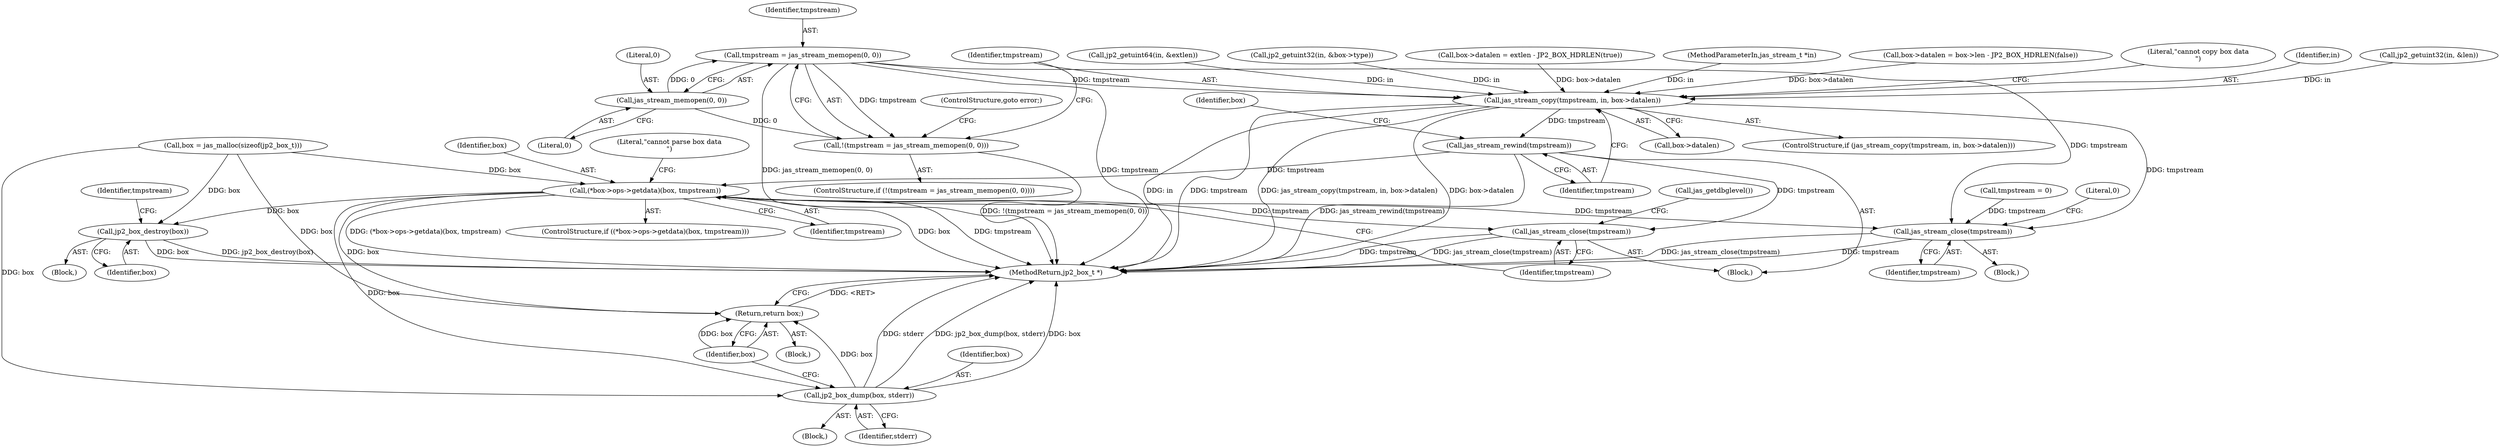digraph "0_jasper_bdfe95a6e81ffb4b2fad31a76b57943695beed20_0@API" {
"1000265" [label="(Call,tmpstream = jas_stream_memopen(0, 0))"];
"1000267" [label="(Call,jas_stream_memopen(0, 0))"];
"1000264" [label="(Call,!(tmpstream = jas_stream_memopen(0, 0)))"];
"1000273" [label="(Call,jas_stream_copy(tmpstream, in, box->datalen))"];
"1000283" [label="(Call,jas_stream_rewind(tmpstream))"];
"1000301" [label="(Call,(*box->ops->getdata)(box, tmpstream))"];
"1000308" [label="(Call,jas_stream_close(tmpstream))"];
"1000315" [label="(Call,jp2_box_dump(box, stderr))"];
"1000318" [label="(Return,return box;)"];
"1000324" [label="(Call,jp2_box_destroy(box))"];
"1000329" [label="(Call,jas_stream_close(tmpstream))"];
"1000214" [label="(Call,box->datalen = extlen - JP2_BOX_HDRLEN(true))"];
"1000306" [label="(Literal,\"cannot parse box data\n\")"];
"1000193" [label="(Call,jp2_getuint64(in, &extlen))"];
"1000142" [label="(Call,jp2_getuint32(in, &box->type))"];
"1000314" [label="(Block,)"];
"1000269" [label="(Literal,0)"];
"1000267" [label="(Call,jas_stream_memopen(0, 0))"];
"1000274" [label="(Identifier,tmpstream)"];
"1000264" [label="(Call,!(tmpstream = jas_stream_memopen(0, 0)))"];
"1000271" [label="(ControlStructure,goto error;)"];
"1000323" [label="(Block,)"];
"1000265" [label="(Call,tmpstream = jas_stream_memopen(0, 0))"];
"1000317" [label="(Identifier,stderr)"];
"1000325" [label="(Identifier,box)"];
"1000268" [label="(Literal,0)"];
"1000300" [label="(ControlStructure,if ((*box->ops->getdata)(box, tmpstream)))"];
"1000106" [label="(Block,)"];
"1000266" [label="(Identifier,tmpstream)"];
"1000105" [label="(MethodParameterIn,jas_stream_t *in)"];
"1000333" [label="(MethodReturn,jp2_box_t *)"];
"1000328" [label="(Block,)"];
"1000283" [label="(Call,jas_stream_rewind(tmpstream))"];
"1000224" [label="(Call,box->datalen = box->len - JP2_BOX_HDRLEN(false))"];
"1000263" [label="(ControlStructure,if (!(tmpstream = jas_stream_memopen(0, 0))))"];
"1000262" [label="(Block,)"];
"1000324" [label="(Call,jp2_box_destroy(box))"];
"1000273" [label="(Call,jas_stream_copy(tmpstream, in, box->datalen))"];
"1000281" [label="(Literal,\"cannot copy box data\n\")"];
"1000312" [label="(Call,jas_getdbglevel())"];
"1000276" [label="(Call,box->datalen)"];
"1000303" [label="(Identifier,tmpstream)"];
"1000301" [label="(Call,(*box->ops->getdata)(box, tmpstream))"];
"1000287" [label="(Identifier,box)"];
"1000315" [label="(Call,jp2_box_dump(box, stderr))"];
"1000308" [label="(Call,jas_stream_close(tmpstream))"];
"1000302" [label="(Identifier,box)"];
"1000284" [label="(Identifier,tmpstream)"];
"1000116" [label="(Call,tmpstream = 0)"];
"1000332" [label="(Literal,0)"];
"1000272" [label="(ControlStructure,if (jas_stream_copy(tmpstream, in, box->datalen)))"];
"1000329" [label="(Call,jas_stream_close(tmpstream))"];
"1000275" [label="(Identifier,in)"];
"1000318" [label="(Return,return box;)"];
"1000319" [label="(Identifier,box)"];
"1000327" [label="(Identifier,tmpstream)"];
"1000330" [label="(Identifier,tmpstream)"];
"1000138" [label="(Call,jp2_getuint32(in, &len))"];
"1000121" [label="(Call,box = jas_malloc(sizeof(jp2_box_t)))"];
"1000316" [label="(Identifier,box)"];
"1000309" [label="(Identifier,tmpstream)"];
"1000265" -> "1000264"  [label="AST: "];
"1000265" -> "1000267"  [label="CFG: "];
"1000266" -> "1000265"  [label="AST: "];
"1000267" -> "1000265"  [label="AST: "];
"1000264" -> "1000265"  [label="CFG: "];
"1000265" -> "1000333"  [label="DDG: jas_stream_memopen(0, 0)"];
"1000265" -> "1000333"  [label="DDG: tmpstream"];
"1000265" -> "1000264"  [label="DDG: tmpstream"];
"1000267" -> "1000265"  [label="DDG: 0"];
"1000265" -> "1000273"  [label="DDG: tmpstream"];
"1000265" -> "1000329"  [label="DDG: tmpstream"];
"1000267" -> "1000269"  [label="CFG: "];
"1000268" -> "1000267"  [label="AST: "];
"1000269" -> "1000267"  [label="AST: "];
"1000267" -> "1000264"  [label="DDG: 0"];
"1000264" -> "1000263"  [label="AST: "];
"1000271" -> "1000264"  [label="CFG: "];
"1000274" -> "1000264"  [label="CFG: "];
"1000264" -> "1000333"  [label="DDG: !(tmpstream = jas_stream_memopen(0, 0))"];
"1000273" -> "1000272"  [label="AST: "];
"1000273" -> "1000276"  [label="CFG: "];
"1000274" -> "1000273"  [label="AST: "];
"1000275" -> "1000273"  [label="AST: "];
"1000276" -> "1000273"  [label="AST: "];
"1000281" -> "1000273"  [label="CFG: "];
"1000284" -> "1000273"  [label="CFG: "];
"1000273" -> "1000333"  [label="DDG: box->datalen"];
"1000273" -> "1000333"  [label="DDG: in"];
"1000273" -> "1000333"  [label="DDG: tmpstream"];
"1000273" -> "1000333"  [label="DDG: jas_stream_copy(tmpstream, in, box->datalen)"];
"1000193" -> "1000273"  [label="DDG: in"];
"1000138" -> "1000273"  [label="DDG: in"];
"1000142" -> "1000273"  [label="DDG: in"];
"1000105" -> "1000273"  [label="DDG: in"];
"1000224" -> "1000273"  [label="DDG: box->datalen"];
"1000214" -> "1000273"  [label="DDG: box->datalen"];
"1000273" -> "1000283"  [label="DDG: tmpstream"];
"1000273" -> "1000329"  [label="DDG: tmpstream"];
"1000283" -> "1000262"  [label="AST: "];
"1000283" -> "1000284"  [label="CFG: "];
"1000284" -> "1000283"  [label="AST: "];
"1000287" -> "1000283"  [label="CFG: "];
"1000283" -> "1000333"  [label="DDG: jas_stream_rewind(tmpstream)"];
"1000283" -> "1000301"  [label="DDG: tmpstream"];
"1000283" -> "1000308"  [label="DDG: tmpstream"];
"1000301" -> "1000300"  [label="AST: "];
"1000301" -> "1000303"  [label="CFG: "];
"1000302" -> "1000301"  [label="AST: "];
"1000303" -> "1000301"  [label="AST: "];
"1000306" -> "1000301"  [label="CFG: "];
"1000309" -> "1000301"  [label="CFG: "];
"1000301" -> "1000333"  [label="DDG: tmpstream"];
"1000301" -> "1000333"  [label="DDG: (*box->ops->getdata)(box, tmpstream)"];
"1000301" -> "1000333"  [label="DDG: box"];
"1000121" -> "1000301"  [label="DDG: box"];
"1000301" -> "1000308"  [label="DDG: tmpstream"];
"1000301" -> "1000315"  [label="DDG: box"];
"1000301" -> "1000318"  [label="DDG: box"];
"1000301" -> "1000324"  [label="DDG: box"];
"1000301" -> "1000329"  [label="DDG: tmpstream"];
"1000308" -> "1000262"  [label="AST: "];
"1000308" -> "1000309"  [label="CFG: "];
"1000309" -> "1000308"  [label="AST: "];
"1000312" -> "1000308"  [label="CFG: "];
"1000308" -> "1000333"  [label="DDG: tmpstream"];
"1000308" -> "1000333"  [label="DDG: jas_stream_close(tmpstream)"];
"1000315" -> "1000314"  [label="AST: "];
"1000315" -> "1000317"  [label="CFG: "];
"1000316" -> "1000315"  [label="AST: "];
"1000317" -> "1000315"  [label="AST: "];
"1000319" -> "1000315"  [label="CFG: "];
"1000315" -> "1000333"  [label="DDG: jp2_box_dump(box, stderr)"];
"1000315" -> "1000333"  [label="DDG: box"];
"1000315" -> "1000333"  [label="DDG: stderr"];
"1000121" -> "1000315"  [label="DDG: box"];
"1000315" -> "1000318"  [label="DDG: box"];
"1000318" -> "1000106"  [label="AST: "];
"1000318" -> "1000319"  [label="CFG: "];
"1000319" -> "1000318"  [label="AST: "];
"1000333" -> "1000318"  [label="CFG: "];
"1000318" -> "1000333"  [label="DDG: <RET>"];
"1000319" -> "1000318"  [label="DDG: box"];
"1000121" -> "1000318"  [label="DDG: box"];
"1000324" -> "1000323"  [label="AST: "];
"1000324" -> "1000325"  [label="CFG: "];
"1000325" -> "1000324"  [label="AST: "];
"1000327" -> "1000324"  [label="CFG: "];
"1000324" -> "1000333"  [label="DDG: jp2_box_destroy(box)"];
"1000324" -> "1000333"  [label="DDG: box"];
"1000121" -> "1000324"  [label="DDG: box"];
"1000329" -> "1000328"  [label="AST: "];
"1000329" -> "1000330"  [label="CFG: "];
"1000330" -> "1000329"  [label="AST: "];
"1000332" -> "1000329"  [label="CFG: "];
"1000329" -> "1000333"  [label="DDG: jas_stream_close(tmpstream)"];
"1000329" -> "1000333"  [label="DDG: tmpstream"];
"1000116" -> "1000329"  [label="DDG: tmpstream"];
}
